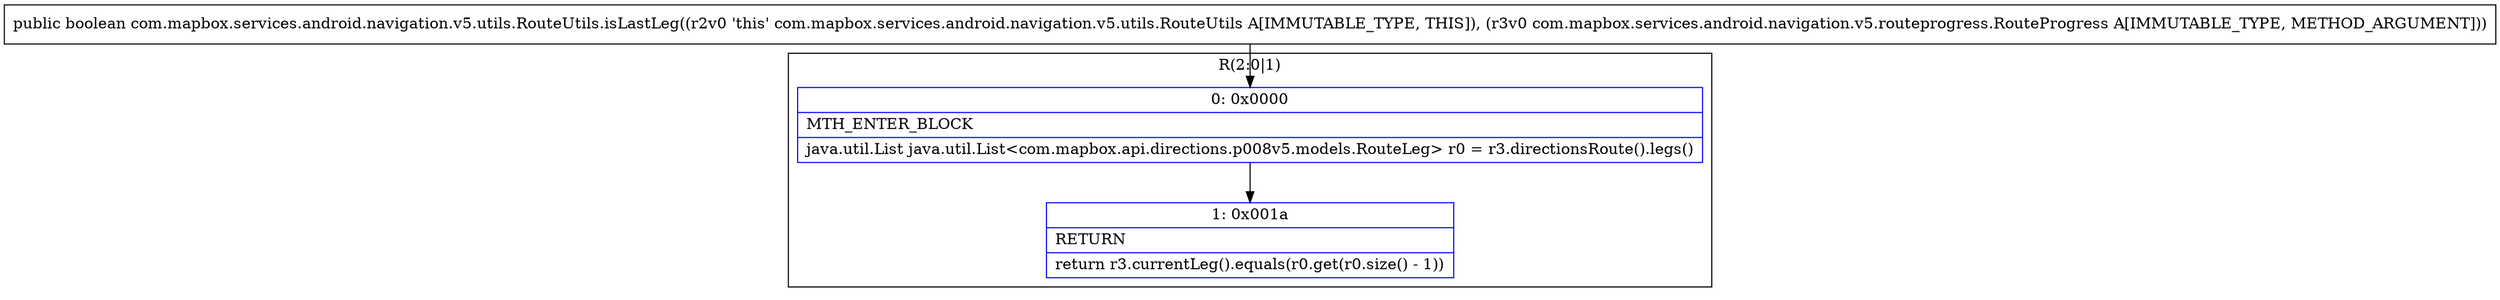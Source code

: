 digraph "CFG forcom.mapbox.services.android.navigation.v5.utils.RouteUtils.isLastLeg(Lcom\/mapbox\/services\/android\/navigation\/v5\/routeprogress\/RouteProgress;)Z" {
subgraph cluster_Region_354284473 {
label = "R(2:0|1)";
node [shape=record,color=blue];
Node_0 [shape=record,label="{0\:\ 0x0000|MTH_ENTER_BLOCK\l|java.util.List java.util.List\<com.mapbox.api.directions.p008v5.models.RouteLeg\> r0 = r3.directionsRoute().legs()\l}"];
Node_1 [shape=record,label="{1\:\ 0x001a|RETURN\l|return r3.currentLeg().equals(r0.get(r0.size() \- 1))\l}"];
}
MethodNode[shape=record,label="{public boolean com.mapbox.services.android.navigation.v5.utils.RouteUtils.isLastLeg((r2v0 'this' com.mapbox.services.android.navigation.v5.utils.RouteUtils A[IMMUTABLE_TYPE, THIS]), (r3v0 com.mapbox.services.android.navigation.v5.routeprogress.RouteProgress A[IMMUTABLE_TYPE, METHOD_ARGUMENT])) }"];
MethodNode -> Node_0;
Node_0 -> Node_1;
}

